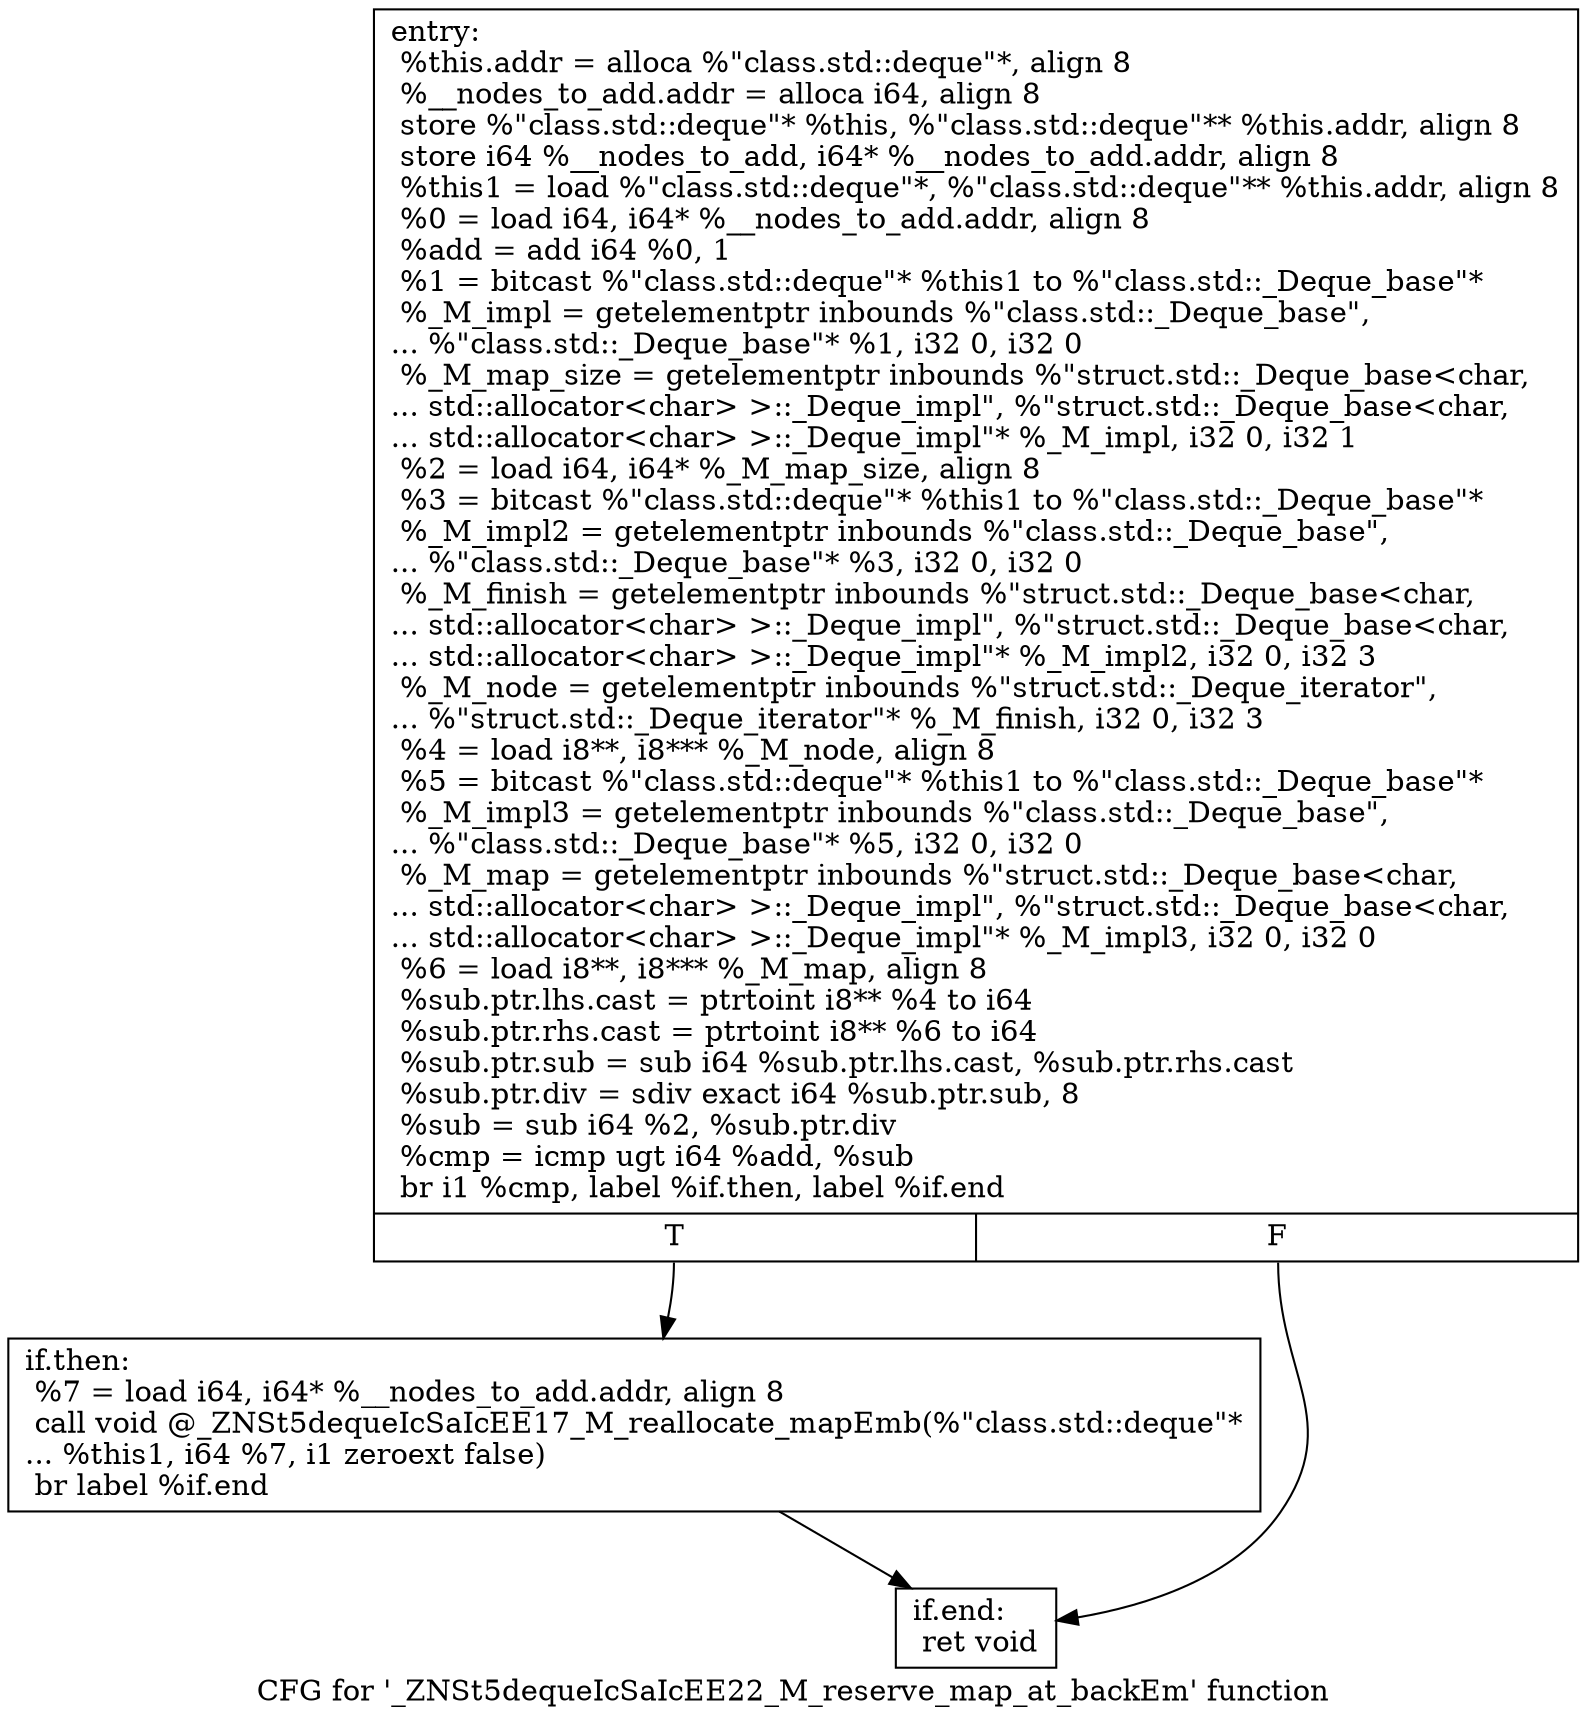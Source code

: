 digraph "CFG for '_ZNSt5dequeIcSaIcEE22_M_reserve_map_at_backEm' function" {
	label="CFG for '_ZNSt5dequeIcSaIcEE22_M_reserve_map_at_backEm' function";

	Node0x6bacef0 [shape=record,label="{entry:\l  %this.addr = alloca %\"class.std::deque\"*, align 8\l  %__nodes_to_add.addr = alloca i64, align 8\l  store %\"class.std::deque\"* %this, %\"class.std::deque\"** %this.addr, align 8\l  store i64 %__nodes_to_add, i64* %__nodes_to_add.addr, align 8\l  %this1 = load %\"class.std::deque\"*, %\"class.std::deque\"** %this.addr, align 8\l  %0 = load i64, i64* %__nodes_to_add.addr, align 8\l  %add = add i64 %0, 1\l  %1 = bitcast %\"class.std::deque\"* %this1 to %\"class.std::_Deque_base\"*\l  %_M_impl = getelementptr inbounds %\"class.std::_Deque_base\",\l... %\"class.std::_Deque_base\"* %1, i32 0, i32 0\l  %_M_map_size = getelementptr inbounds %\"struct.std::_Deque_base\<char,\l... std::allocator\<char\> \>::_Deque_impl\", %\"struct.std::_Deque_base\<char,\l... std::allocator\<char\> \>::_Deque_impl\"* %_M_impl, i32 0, i32 1\l  %2 = load i64, i64* %_M_map_size, align 8\l  %3 = bitcast %\"class.std::deque\"* %this1 to %\"class.std::_Deque_base\"*\l  %_M_impl2 = getelementptr inbounds %\"class.std::_Deque_base\",\l... %\"class.std::_Deque_base\"* %3, i32 0, i32 0\l  %_M_finish = getelementptr inbounds %\"struct.std::_Deque_base\<char,\l... std::allocator\<char\> \>::_Deque_impl\", %\"struct.std::_Deque_base\<char,\l... std::allocator\<char\> \>::_Deque_impl\"* %_M_impl2, i32 0, i32 3\l  %_M_node = getelementptr inbounds %\"struct.std::_Deque_iterator\",\l... %\"struct.std::_Deque_iterator\"* %_M_finish, i32 0, i32 3\l  %4 = load i8**, i8*** %_M_node, align 8\l  %5 = bitcast %\"class.std::deque\"* %this1 to %\"class.std::_Deque_base\"*\l  %_M_impl3 = getelementptr inbounds %\"class.std::_Deque_base\",\l... %\"class.std::_Deque_base\"* %5, i32 0, i32 0\l  %_M_map = getelementptr inbounds %\"struct.std::_Deque_base\<char,\l... std::allocator\<char\> \>::_Deque_impl\", %\"struct.std::_Deque_base\<char,\l... std::allocator\<char\> \>::_Deque_impl\"* %_M_impl3, i32 0, i32 0\l  %6 = load i8**, i8*** %_M_map, align 8\l  %sub.ptr.lhs.cast = ptrtoint i8** %4 to i64\l  %sub.ptr.rhs.cast = ptrtoint i8** %6 to i64\l  %sub.ptr.sub = sub i64 %sub.ptr.lhs.cast, %sub.ptr.rhs.cast\l  %sub.ptr.div = sdiv exact i64 %sub.ptr.sub, 8\l  %sub = sub i64 %2, %sub.ptr.div\l  %cmp = icmp ugt i64 %add, %sub\l  br i1 %cmp, label %if.then, label %if.end\l|{<s0>T|<s1>F}}"];
	Node0x6bacef0:s0 -> Node0x6badf10;
	Node0x6bacef0:s1 -> Node0x6badfe0;
	Node0x6badf10 [shape=record,label="{if.then:                                          \l  %7 = load i64, i64* %__nodes_to_add.addr, align 8\l  call void @_ZNSt5dequeIcSaIcEE17_M_reallocate_mapEmb(%\"class.std::deque\"*\l... %this1, i64 %7, i1 zeroext false)\l  br label %if.end\l}"];
	Node0x6badf10 -> Node0x6badfe0;
	Node0x6badfe0 [shape=record,label="{if.end:                                           \l  ret void\l}"];
}
